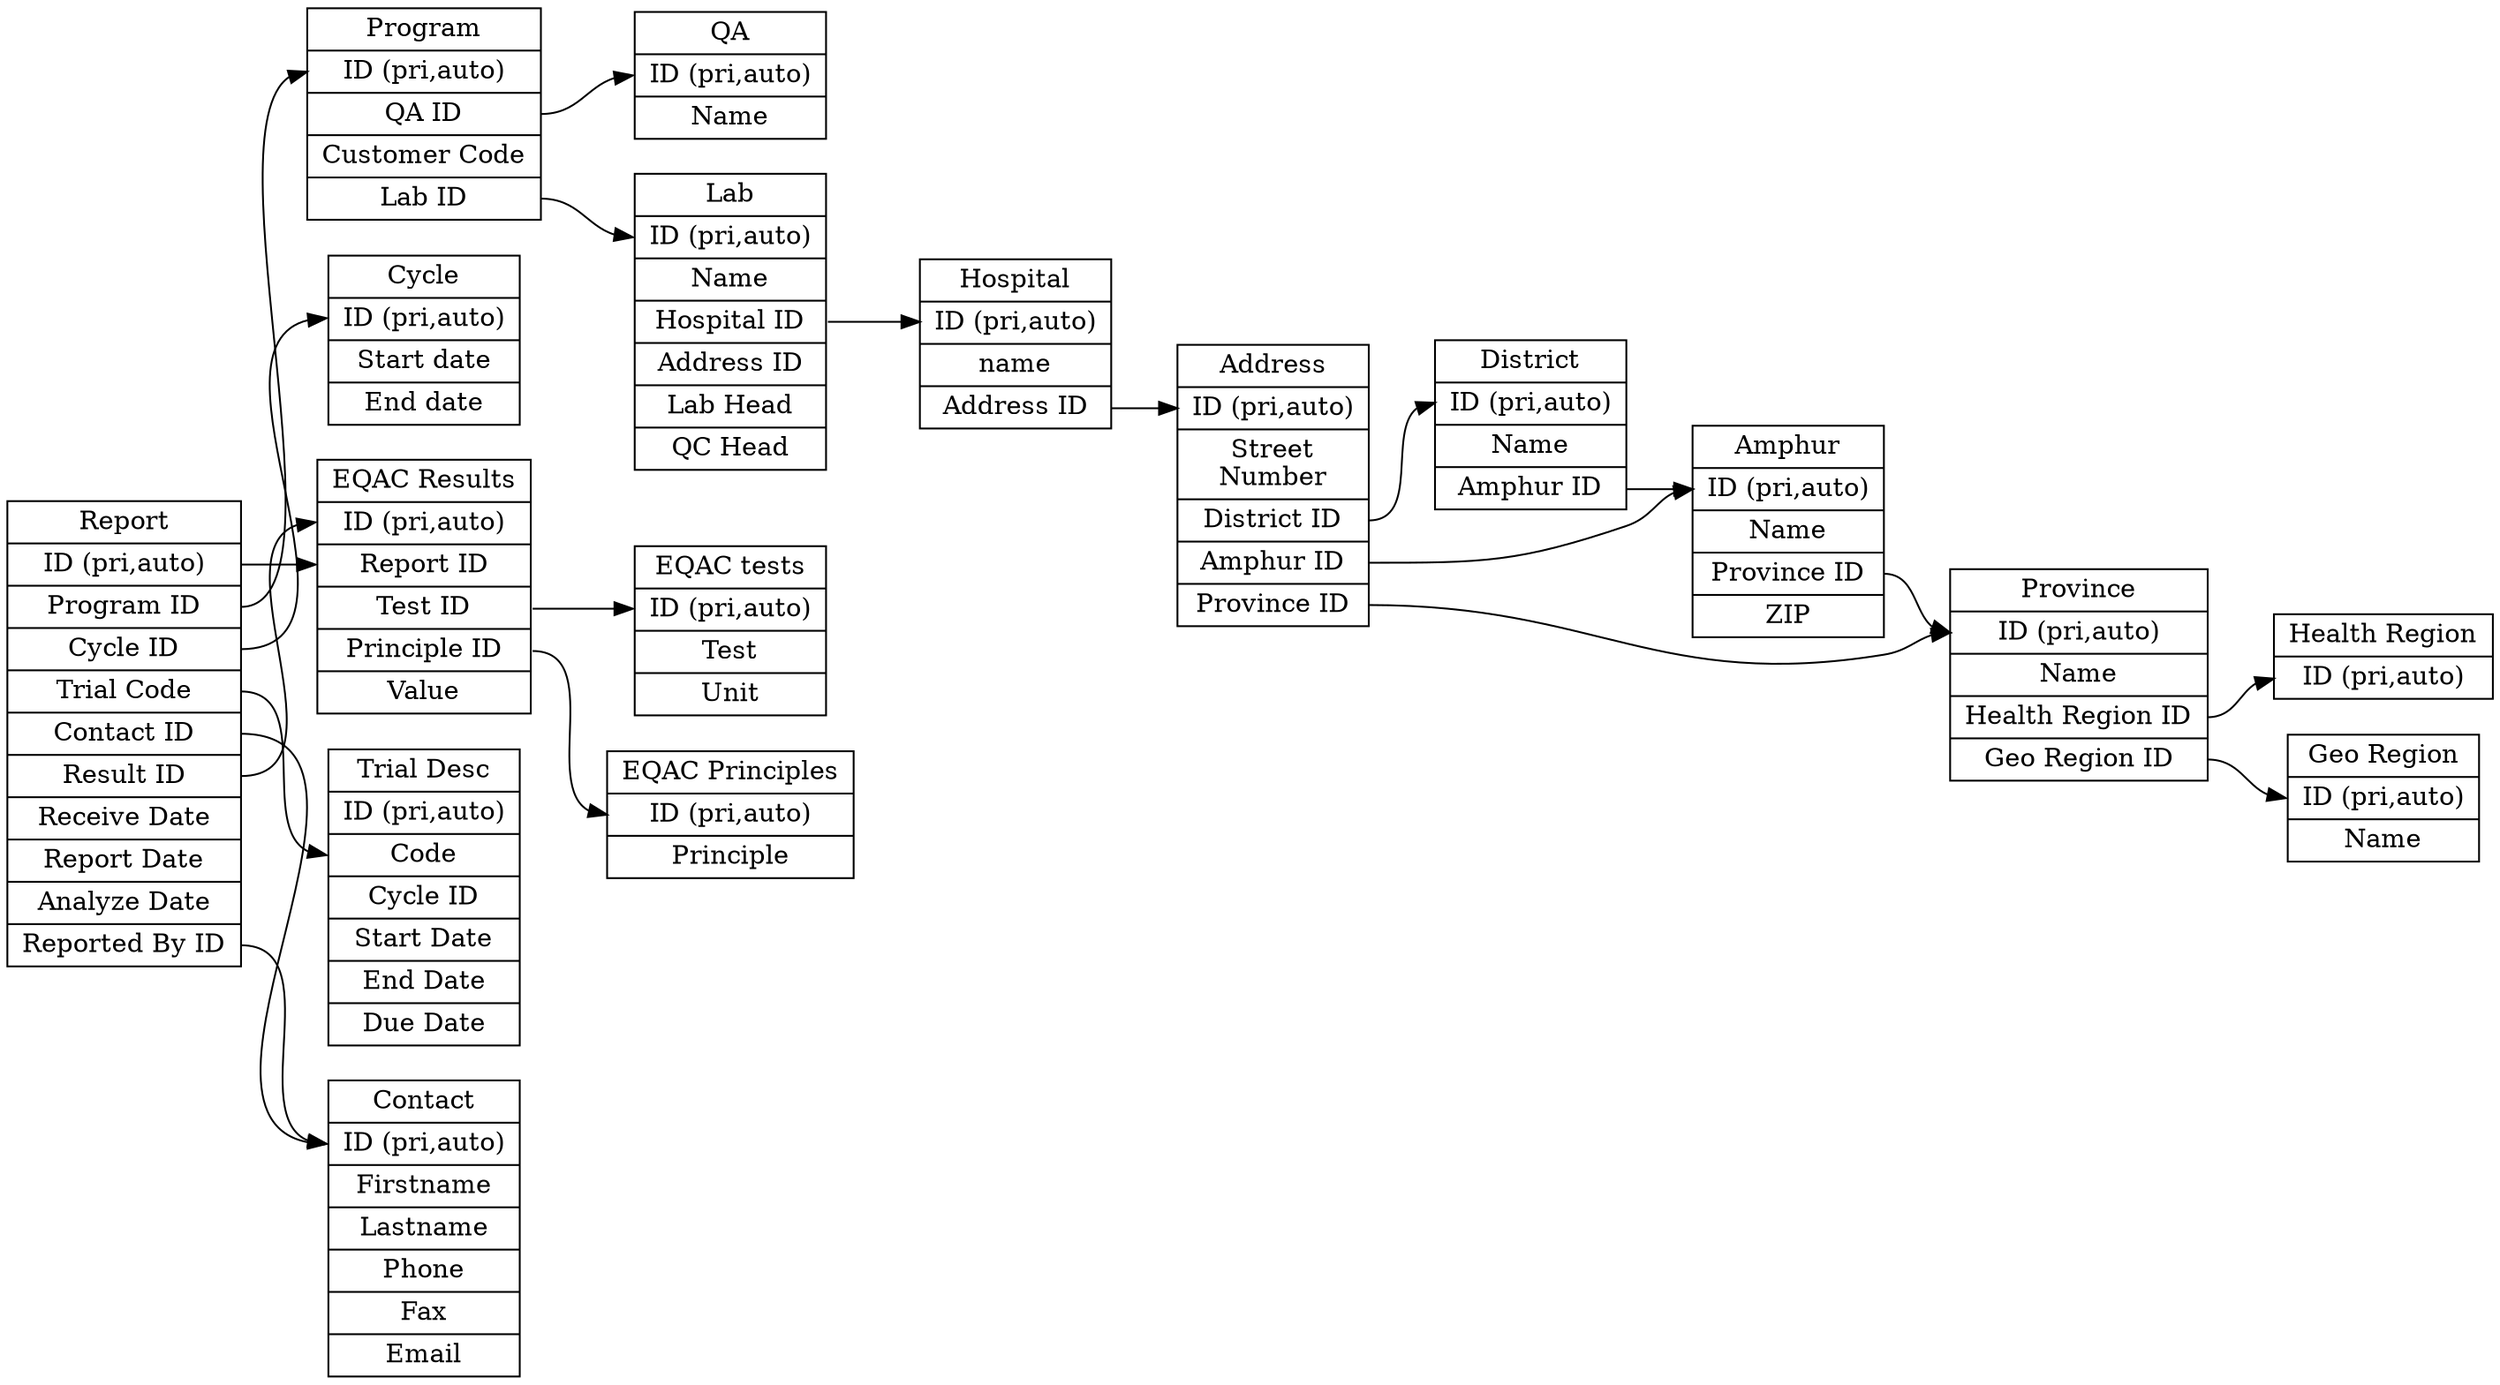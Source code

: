 digraph G {
    graph [rankdir = "LR"];
    "hospital_table" [shape = "record" label = "Hospital|<f1>ID (pri,auto)|name|<f3>Address ID"];
    "address_table" [shape = "record" label="Address|<f1>ID (pri,auto)|Street\nNumber|<f3>District ID|<f4>Amphur ID|<f5>Province ID"];
    "province_table" [shape = "record" label="Province|<f1>ID (pri,auto)|Name|<f3>Health Region ID|<f4>Geo Region ID"];
    "amphur_table" [shape="record" label="Amphur|<f1>ID (pri,auto)|Name|<f3>Province ID|ZIP"];
    "district_table" [shape="record" label="District|<f1>ID (pri,auto)|Name|<f3>Amphur ID"];
    "health_region_table" [shape="record" label="Health Region|<f1>ID (pri,auto)"];
    "geo_region_table" [shape="record" label="Geo Region|<f1>ID (pri,auto)|Name"];

    "lab_table" [shape="record" label="Lab|<f1>ID (pri,auto)|Name|<f3>Hospital ID|Address ID|Lab Head|QC Head"];
    "contact_table" [shape="record" label="Contact|<f1>ID (pri,auto)|Firstname|Lastname|Phone|Fax|Email"];
    "program_table" [shape="record" label="Program|<f1>ID (pri,auto)|<f2>QA ID|<f3>Customer Code|<f4>Lab ID"];

    "cycle_table" [shape="record" label="Cycle|<f1>ID (pri,auto)|Start date|End date"];
    "report_table" [shape="record" label="Report|<f1>ID (pri,auto)|<f2>Program ID|<f3>Cycle ID|<f4>Trial Code|<f5>Contact ID|<f6>Result ID|Receive Date|Report Date|Analyze Date|<f10>Reported By ID"];
    "trial_desc_table" [shape="record" label="Trial Desc|<f1>ID (pri,auto)|<f2>Code|<f3>Cycle ID|Start Date|End Date|Due Date"];
    "qa_table" [shape="record" label="QA|<f1>ID (pri,auto)|Name"]

    "address_table":f3 -> "district_table":f1;
    "address_table":f4 -> "amphur_table":f1;
    "address_table":f5 -> "province_table":f1;

    "hospital_table":f3 -> "address_table":f1;

    "amphur_table":f3 -> "province_table":f1;
    "district_table":f3 -> "amphur_table":f1;

    "province_table":f3 -> "health_region_table":f1;
    "province_table":f4 -> "geo_region_table":f1;

    "report_table":f3 -> "cycle_table":f1
    "report_table":f4 -> "trial_desc_table":f2
    "report_table":f5 -> "contact_table":f1;
    "report_table":f6 -> "chem_result_table":f1;

    "report_table":f2 -> "program_table":f1;
    "report_table":f10 -> "contact_table":f1;
    "program_table":f4 -> "lab_table":f1;
    "program_table":f2 -> "qa_table":f1;
    "lab_table":f3 -> "hospital_table":f1;

    "chem_result_table" [shape="record" label="EQAC Results|<f1>ID (pri,auto)|<f2>Report ID|<f3>Test ID|<f4>Principle ID|Value"]
    "report_table":f1 -> "chem_result_table":f2;

    "chem_test_table" [shape="record" label="EQAC tests|<f1>ID (pri,auto)|<f2>Test|Unit"];
    "chem_result_table":f3 -> "chem_test_table":f1;

    "chem_principle_table" [shape="record" label="EQAC Principles|<f1>ID (pri,auto)|<f2>Principle"];
    "chem_result_table":f4 -> "chem_principle_table":f1;
}
